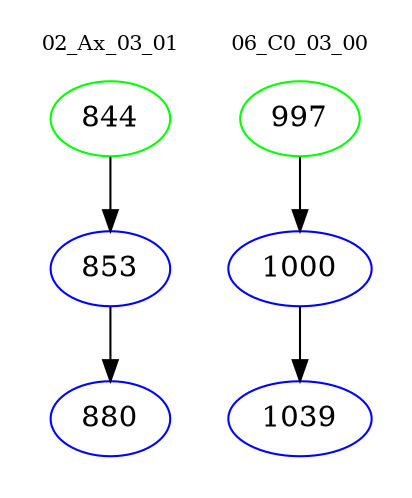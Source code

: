 digraph{
subgraph cluster_0 {
color = white
label = "02_Ax_03_01";
fontsize=10;
T0_844 [label="844", color="green"]
T0_844 -> T0_853 [color="black"]
T0_853 [label="853", color="blue"]
T0_853 -> T0_880 [color="black"]
T0_880 [label="880", color="blue"]
}
subgraph cluster_1 {
color = white
label = "06_C0_03_00";
fontsize=10;
T1_997 [label="997", color="green"]
T1_997 -> T1_1000 [color="black"]
T1_1000 [label="1000", color="blue"]
T1_1000 -> T1_1039 [color="black"]
T1_1039 [label="1039", color="blue"]
}
}
